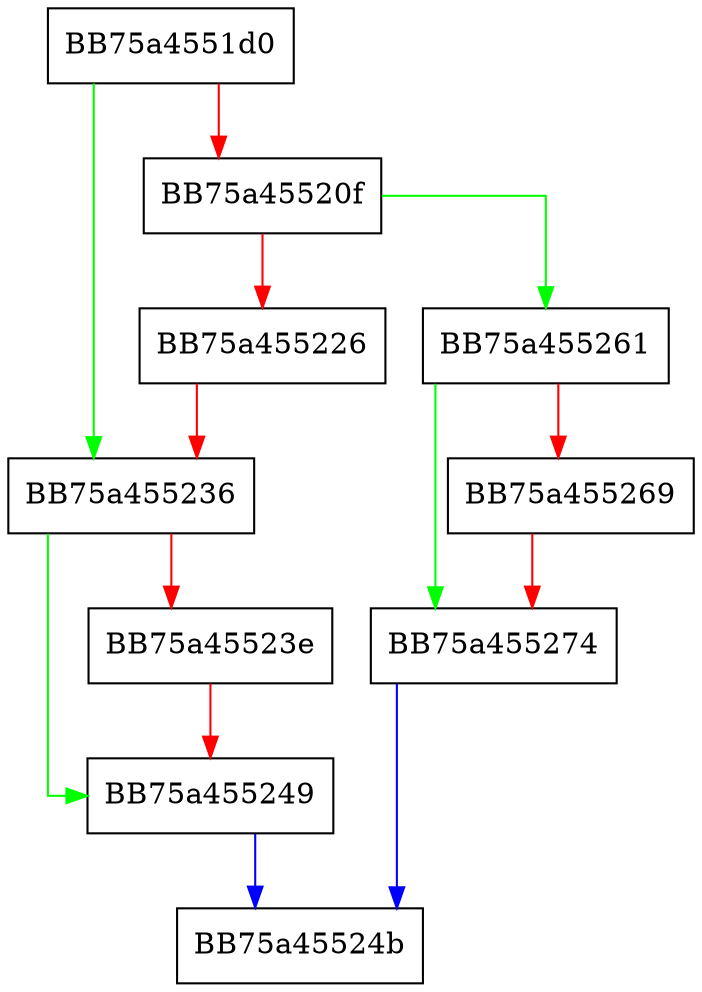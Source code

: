 digraph MDM_GetPolicyInt {
  node [shape="box"];
  graph [splines=ortho];
  BB75a4551d0 -> BB75a455236 [color="green"];
  BB75a4551d0 -> BB75a45520f [color="red"];
  BB75a45520f -> BB75a455261 [color="green"];
  BB75a45520f -> BB75a455226 [color="red"];
  BB75a455226 -> BB75a455236 [color="red"];
  BB75a455236 -> BB75a455249 [color="green"];
  BB75a455236 -> BB75a45523e [color="red"];
  BB75a45523e -> BB75a455249 [color="red"];
  BB75a455249 -> BB75a45524b [color="blue"];
  BB75a455261 -> BB75a455274 [color="green"];
  BB75a455261 -> BB75a455269 [color="red"];
  BB75a455269 -> BB75a455274 [color="red"];
  BB75a455274 -> BB75a45524b [color="blue"];
}